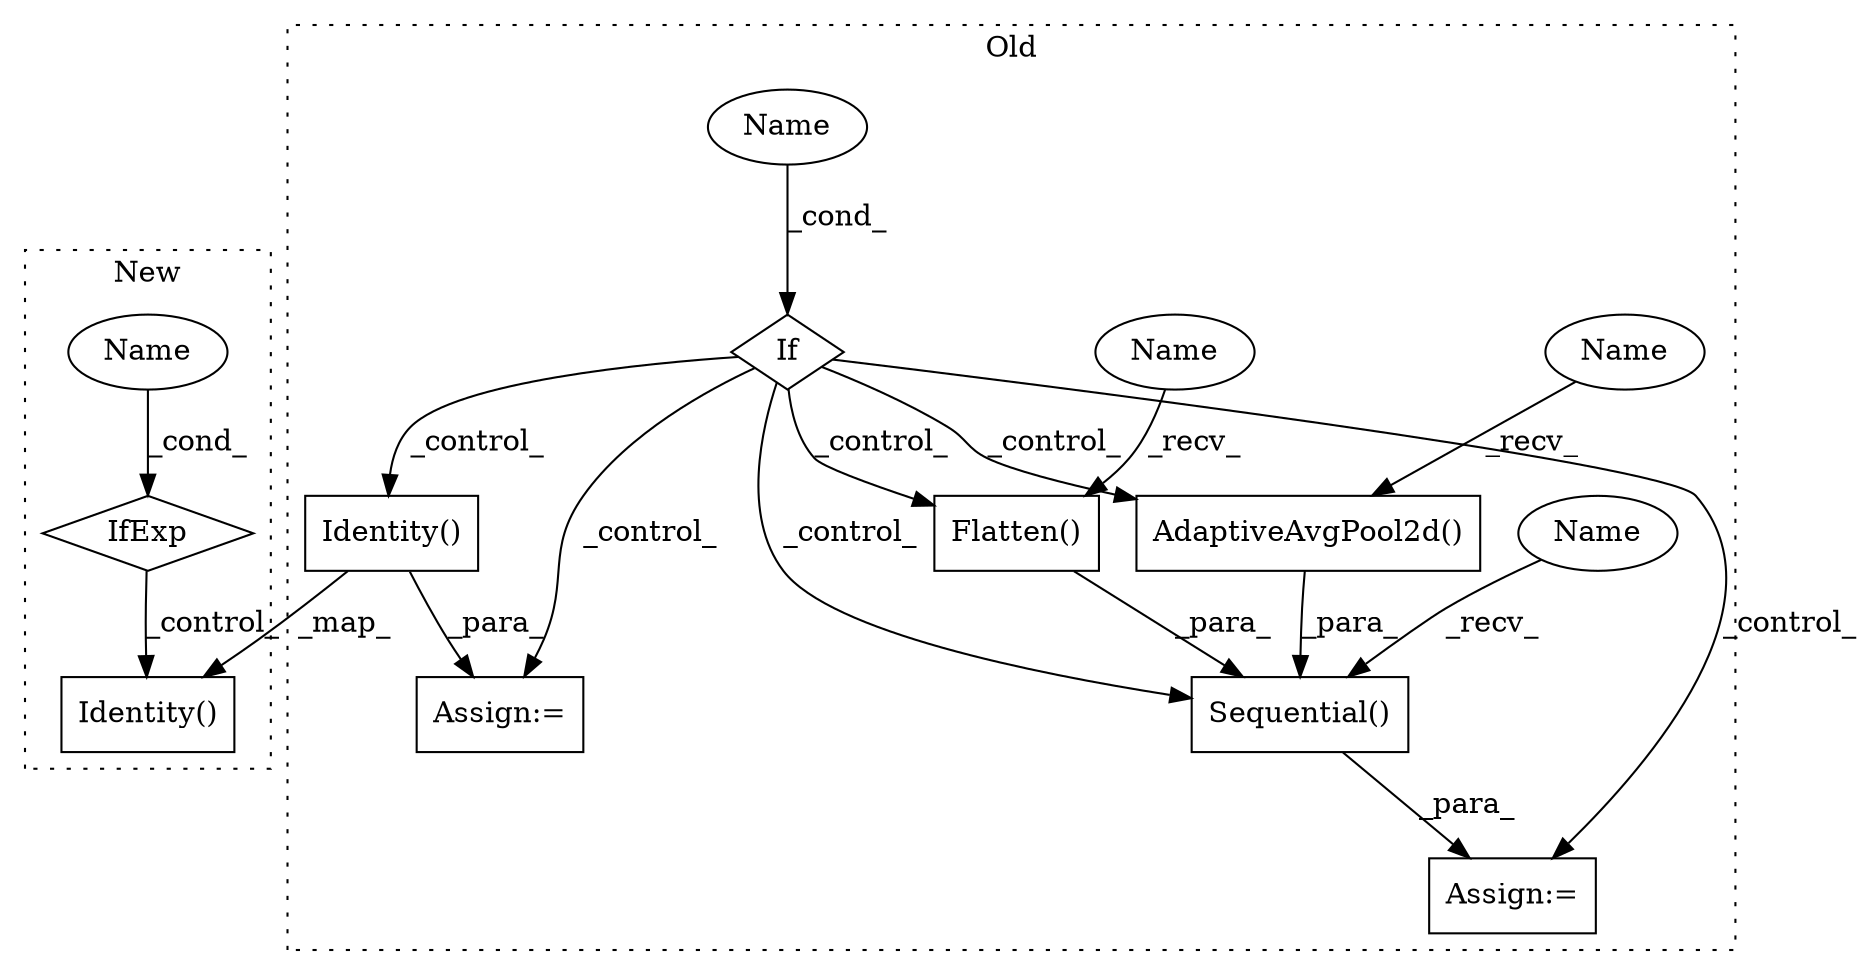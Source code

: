 digraph G {
subgraph cluster0 {
1 [label="AdaptiveAvgPool2d()" a="75" s="3272" l="40" shape="box"];
3 [label="If" a="96" s="3206" l="3" shape="diamond"];
4 [label="Assign:=" a="68" s="3242" l="3" shape="box"];
5 [label="Sequential()" a="75" s="3245,3338" l="27,10" shape="box"];
6 [label="Flatten()" a="75" s="3326" l="12" shape="box"];
7 [label="Identity()" a="75" s="3380" l="13" shape="box"];
9 [label="Name" a="87" s="3209" l="13" shape="ellipse"];
11 [label="Assign:=" a="68" s="3377" l="3" shape="box"];
12 [label="Name" a="87" s="3245" l="2" shape="ellipse"];
13 [label="Name" a="87" s="3326" l="2" shape="ellipse"];
14 [label="Name" a="87" s="3272" l="2" shape="ellipse"];
label = "Old";
style="dotted";
}
subgraph cluster1 {
2 [label="IfExp" a="51" s="3264,3280" l="4,6" shape="diamond"];
8 [label="Identity()" a="75" s="3251" l="13" shape="box"];
10 [label="Name" a="87" s="3268" l="12" shape="ellipse"];
label = "New";
style="dotted";
}
1 -> 5 [label="_para_"];
2 -> 8 [label="_control_"];
3 -> 6 [label="_control_"];
3 -> 7 [label="_control_"];
3 -> 11 [label="_control_"];
3 -> 1 [label="_control_"];
3 -> 5 [label="_control_"];
3 -> 4 [label="_control_"];
5 -> 4 [label="_para_"];
6 -> 5 [label="_para_"];
7 -> 11 [label="_para_"];
7 -> 8 [label="_map_"];
9 -> 3 [label="_cond_"];
10 -> 2 [label="_cond_"];
12 -> 5 [label="_recv_"];
13 -> 6 [label="_recv_"];
14 -> 1 [label="_recv_"];
}